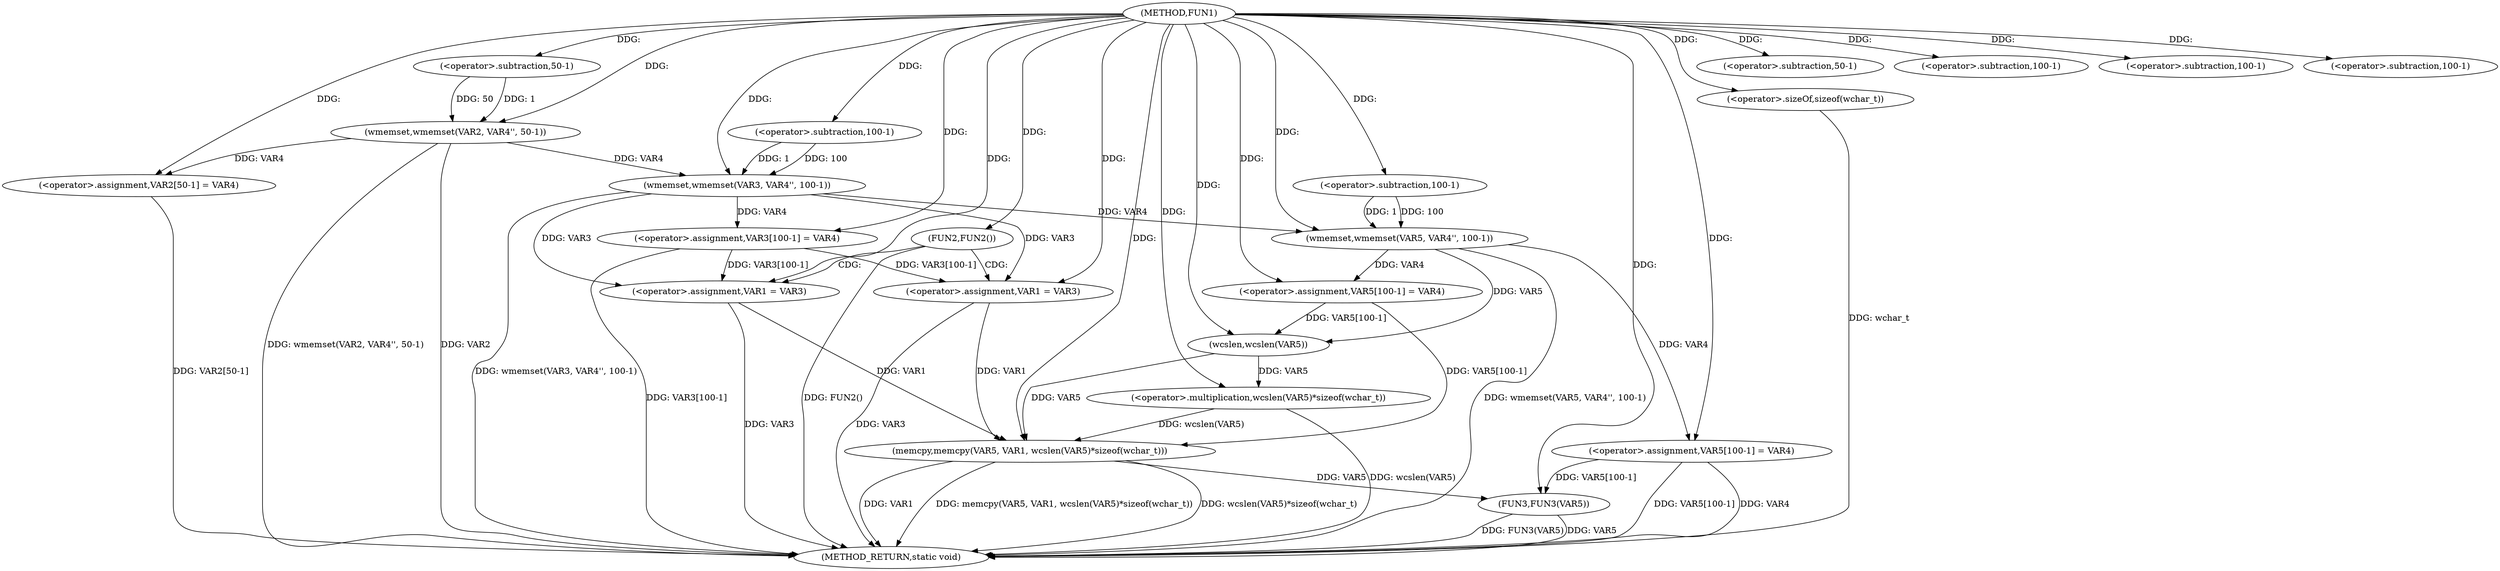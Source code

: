 digraph FUN1 {  
"1000100" [label = "(METHOD,FUN1)" ]
"1000174" [label = "(METHOD_RETURN,static void)" ]
"1000105" [label = "(wmemset,wmemset(VAR2, VAR4'', 50-1))" ]
"1000108" [label = "(<operator>.subtraction,50-1)" ]
"1000111" [label = "(<operator>.assignment,VAR2[50-1] = VAR4)" ]
"1000114" [label = "(<operator>.subtraction,50-1)" ]
"1000118" [label = "(wmemset,wmemset(VAR3, VAR4'', 100-1))" ]
"1000121" [label = "(<operator>.subtraction,100-1)" ]
"1000124" [label = "(<operator>.assignment,VAR3[100-1] = VAR4)" ]
"1000127" [label = "(<operator>.subtraction,100-1)" ]
"1000132" [label = "(FUN2,FUN2())" ]
"1000134" [label = "(<operator>.assignment,VAR1 = VAR3)" ]
"1000139" [label = "(<operator>.assignment,VAR1 = VAR3)" ]
"1000144" [label = "(wmemset,wmemset(VAR5, VAR4'', 100-1))" ]
"1000147" [label = "(<operator>.subtraction,100-1)" ]
"1000150" [label = "(<operator>.assignment,VAR5[100-1] = VAR4)" ]
"1000153" [label = "(<operator>.subtraction,100-1)" ]
"1000157" [label = "(memcpy,memcpy(VAR5, VAR1, wcslen(VAR5)*sizeof(wchar_t)))" ]
"1000160" [label = "(<operator>.multiplication,wcslen(VAR5)*sizeof(wchar_t))" ]
"1000161" [label = "(wcslen,wcslen(VAR5))" ]
"1000163" [label = "(<operator>.sizeOf,sizeof(wchar_t))" ]
"1000165" [label = "(<operator>.assignment,VAR5[100-1] = VAR4)" ]
"1000168" [label = "(<operator>.subtraction,100-1)" ]
"1000172" [label = "(FUN3,FUN3(VAR5))" ]
  "1000157" -> "1000174"  [ label = "DDG: VAR1"] 
  "1000172" -> "1000174"  [ label = "DDG: FUN3(VAR5)"] 
  "1000124" -> "1000174"  [ label = "DDG: VAR3[100-1]"] 
  "1000157" -> "1000174"  [ label = "DDG: memcpy(VAR5, VAR1, wcslen(VAR5)*sizeof(wchar_t))"] 
  "1000105" -> "1000174"  [ label = "DDG: wmemset(VAR2, VAR4'', 50-1)"] 
  "1000165" -> "1000174"  [ label = "DDG: VAR5[100-1]"] 
  "1000118" -> "1000174"  [ label = "DDG: wmemset(VAR3, VAR4'', 100-1)"] 
  "1000111" -> "1000174"  [ label = "DDG: VAR2[50-1]"] 
  "1000172" -> "1000174"  [ label = "DDG: VAR5"] 
  "1000105" -> "1000174"  [ label = "DDG: VAR2"] 
  "1000163" -> "1000174"  [ label = "DDG: wchar_t"] 
  "1000157" -> "1000174"  [ label = "DDG: wcslen(VAR5)*sizeof(wchar_t)"] 
  "1000132" -> "1000174"  [ label = "DDG: FUN2()"] 
  "1000139" -> "1000174"  [ label = "DDG: VAR3"] 
  "1000144" -> "1000174"  [ label = "DDG: wmemset(VAR5, VAR4'', 100-1)"] 
  "1000134" -> "1000174"  [ label = "DDG: VAR3"] 
  "1000165" -> "1000174"  [ label = "DDG: VAR4"] 
  "1000160" -> "1000174"  [ label = "DDG: wcslen(VAR5)"] 
  "1000100" -> "1000105"  [ label = "DDG: "] 
  "1000108" -> "1000105"  [ label = "DDG: 50"] 
  "1000108" -> "1000105"  [ label = "DDG: 1"] 
  "1000100" -> "1000108"  [ label = "DDG: "] 
  "1000105" -> "1000111"  [ label = "DDG: VAR4"] 
  "1000100" -> "1000111"  [ label = "DDG: "] 
  "1000100" -> "1000114"  [ label = "DDG: "] 
  "1000100" -> "1000118"  [ label = "DDG: "] 
  "1000105" -> "1000118"  [ label = "DDG: VAR4"] 
  "1000121" -> "1000118"  [ label = "DDG: 100"] 
  "1000121" -> "1000118"  [ label = "DDG: 1"] 
  "1000100" -> "1000121"  [ label = "DDG: "] 
  "1000118" -> "1000124"  [ label = "DDG: VAR4"] 
  "1000100" -> "1000124"  [ label = "DDG: "] 
  "1000100" -> "1000127"  [ label = "DDG: "] 
  "1000100" -> "1000132"  [ label = "DDG: "] 
  "1000124" -> "1000134"  [ label = "DDG: VAR3[100-1]"] 
  "1000118" -> "1000134"  [ label = "DDG: VAR3"] 
  "1000100" -> "1000134"  [ label = "DDG: "] 
  "1000124" -> "1000139"  [ label = "DDG: VAR3[100-1]"] 
  "1000118" -> "1000139"  [ label = "DDG: VAR3"] 
  "1000100" -> "1000139"  [ label = "DDG: "] 
  "1000100" -> "1000144"  [ label = "DDG: "] 
  "1000118" -> "1000144"  [ label = "DDG: VAR4"] 
  "1000147" -> "1000144"  [ label = "DDG: 100"] 
  "1000147" -> "1000144"  [ label = "DDG: 1"] 
  "1000100" -> "1000147"  [ label = "DDG: "] 
  "1000144" -> "1000150"  [ label = "DDG: VAR4"] 
  "1000100" -> "1000150"  [ label = "DDG: "] 
  "1000100" -> "1000153"  [ label = "DDG: "] 
  "1000150" -> "1000157"  [ label = "DDG: VAR5[100-1]"] 
  "1000161" -> "1000157"  [ label = "DDG: VAR5"] 
  "1000100" -> "1000157"  [ label = "DDG: "] 
  "1000139" -> "1000157"  [ label = "DDG: VAR1"] 
  "1000134" -> "1000157"  [ label = "DDG: VAR1"] 
  "1000160" -> "1000157"  [ label = "DDG: wcslen(VAR5)"] 
  "1000161" -> "1000160"  [ label = "DDG: VAR5"] 
  "1000150" -> "1000161"  [ label = "DDG: VAR5[100-1]"] 
  "1000144" -> "1000161"  [ label = "DDG: VAR5"] 
  "1000100" -> "1000161"  [ label = "DDG: "] 
  "1000100" -> "1000160"  [ label = "DDG: "] 
  "1000100" -> "1000163"  [ label = "DDG: "] 
  "1000100" -> "1000165"  [ label = "DDG: "] 
  "1000144" -> "1000165"  [ label = "DDG: VAR4"] 
  "1000100" -> "1000168"  [ label = "DDG: "] 
  "1000165" -> "1000172"  [ label = "DDG: VAR5[100-1]"] 
  "1000157" -> "1000172"  [ label = "DDG: VAR5"] 
  "1000100" -> "1000172"  [ label = "DDG: "] 
  "1000132" -> "1000139"  [ label = "CDG: "] 
  "1000132" -> "1000134"  [ label = "CDG: "] 
}
